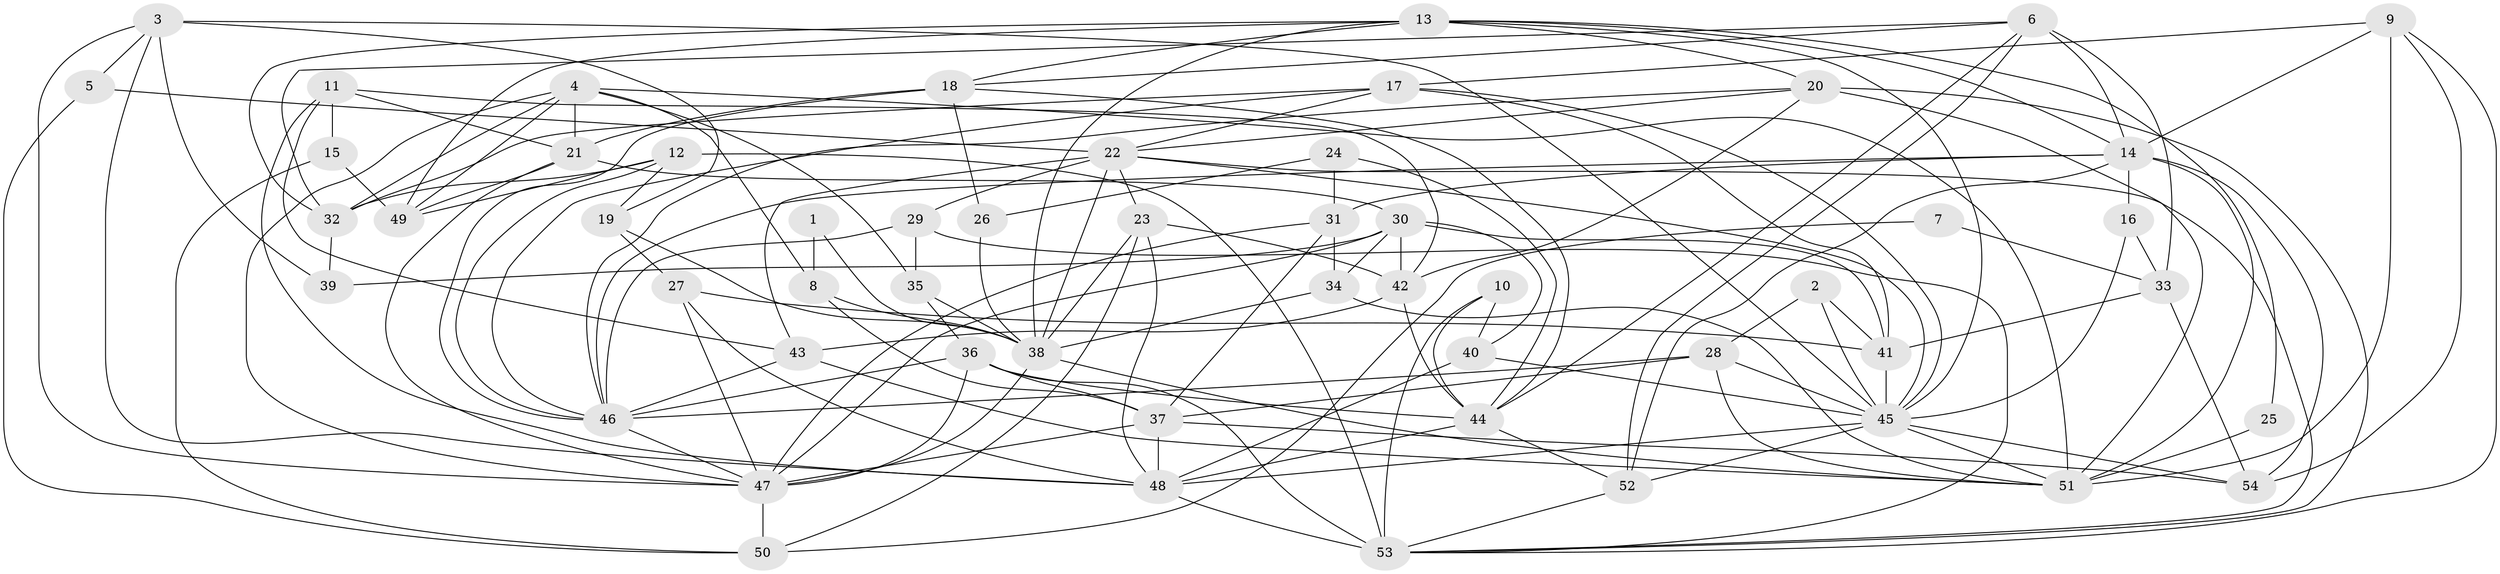 // original degree distribution, {3: 0.32407407407407407, 4: 0.21296296296296297, 5: 0.19444444444444445, 6: 0.07407407407407407, 2: 0.12962962962962962, 7: 0.027777777777777776, 8: 0.027777777777777776, 9: 0.009259259259259259}
// Generated by graph-tools (version 1.1) at 2025/26/03/09/25 03:26:16]
// undirected, 54 vertices, 153 edges
graph export_dot {
graph [start="1"]
  node [color=gray90,style=filled];
  1;
  2;
  3;
  4;
  5;
  6;
  7;
  8;
  9;
  10;
  11;
  12;
  13;
  14;
  15;
  16;
  17;
  18;
  19;
  20;
  21;
  22;
  23;
  24;
  25;
  26;
  27;
  28;
  29;
  30;
  31;
  32;
  33;
  34;
  35;
  36;
  37;
  38;
  39;
  40;
  41;
  42;
  43;
  44;
  45;
  46;
  47;
  48;
  49;
  50;
  51;
  52;
  53;
  54;
  1 -- 8 [weight=1.0];
  1 -- 38 [weight=1.0];
  2 -- 28 [weight=1.0];
  2 -- 41 [weight=1.0];
  2 -- 45 [weight=1.0];
  3 -- 5 [weight=1.0];
  3 -- 19 [weight=1.0];
  3 -- 39 [weight=1.0];
  3 -- 45 [weight=1.0];
  3 -- 47 [weight=1.0];
  3 -- 48 [weight=1.0];
  4 -- 8 [weight=1.0];
  4 -- 21 [weight=1.0];
  4 -- 32 [weight=1.0];
  4 -- 35 [weight=1.0];
  4 -- 47 [weight=1.0];
  4 -- 49 [weight=1.0];
  4 -- 51 [weight=1.0];
  5 -- 22 [weight=1.0];
  5 -- 50 [weight=1.0];
  6 -- 14 [weight=1.0];
  6 -- 18 [weight=1.0];
  6 -- 32 [weight=1.0];
  6 -- 33 [weight=1.0];
  6 -- 44 [weight=1.0];
  6 -- 52 [weight=1.0];
  7 -- 33 [weight=1.0];
  7 -- 50 [weight=1.0];
  8 -- 37 [weight=1.0];
  8 -- 38 [weight=1.0];
  9 -- 14 [weight=1.0];
  9 -- 17 [weight=1.0];
  9 -- 51 [weight=1.0];
  9 -- 53 [weight=1.0];
  9 -- 54 [weight=1.0];
  10 -- 40 [weight=1.0];
  10 -- 44 [weight=1.0];
  10 -- 53 [weight=1.0];
  11 -- 15 [weight=1.0];
  11 -- 21 [weight=1.0];
  11 -- 42 [weight=1.0];
  11 -- 43 [weight=1.0];
  11 -- 48 [weight=1.0];
  12 -- 19 [weight=1.0];
  12 -- 32 [weight=2.0];
  12 -- 46 [weight=1.0];
  12 -- 49 [weight=1.0];
  12 -- 53 [weight=2.0];
  13 -- 14 [weight=1.0];
  13 -- 18 [weight=1.0];
  13 -- 20 [weight=1.0];
  13 -- 25 [weight=1.0];
  13 -- 32 [weight=1.0];
  13 -- 38 [weight=1.0];
  13 -- 45 [weight=1.0];
  13 -- 49 [weight=1.0];
  14 -- 16 [weight=1.0];
  14 -- 31 [weight=1.0];
  14 -- 46 [weight=1.0];
  14 -- 51 [weight=1.0];
  14 -- 52 [weight=1.0];
  14 -- 54 [weight=2.0];
  15 -- 49 [weight=1.0];
  15 -- 50 [weight=1.0];
  16 -- 33 [weight=2.0];
  16 -- 45 [weight=1.0];
  17 -- 22 [weight=1.0];
  17 -- 32 [weight=1.0];
  17 -- 41 [weight=1.0];
  17 -- 45 [weight=1.0];
  17 -- 46 [weight=1.0];
  18 -- 21 [weight=1.0];
  18 -- 26 [weight=1.0];
  18 -- 44 [weight=1.0];
  18 -- 46 [weight=1.0];
  19 -- 27 [weight=1.0];
  19 -- 38 [weight=1.0];
  20 -- 22 [weight=1.0];
  20 -- 42 [weight=1.0];
  20 -- 46 [weight=1.0];
  20 -- 51 [weight=1.0];
  20 -- 53 [weight=1.0];
  21 -- 30 [weight=1.0];
  21 -- 47 [weight=1.0];
  21 -- 49 [weight=1.0];
  22 -- 23 [weight=1.0];
  22 -- 29 [weight=1.0];
  22 -- 38 [weight=1.0];
  22 -- 43 [weight=2.0];
  22 -- 45 [weight=1.0];
  22 -- 53 [weight=1.0];
  23 -- 38 [weight=1.0];
  23 -- 42 [weight=1.0];
  23 -- 48 [weight=1.0];
  23 -- 50 [weight=1.0];
  24 -- 26 [weight=1.0];
  24 -- 31 [weight=1.0];
  24 -- 44 [weight=1.0];
  25 -- 51 [weight=1.0];
  26 -- 38 [weight=1.0];
  27 -- 41 [weight=1.0];
  27 -- 47 [weight=1.0];
  27 -- 48 [weight=1.0];
  28 -- 37 [weight=1.0];
  28 -- 45 [weight=1.0];
  28 -- 46 [weight=1.0];
  28 -- 51 [weight=1.0];
  29 -- 35 [weight=1.0];
  29 -- 46 [weight=1.0];
  29 -- 53 [weight=1.0];
  30 -- 34 [weight=1.0];
  30 -- 39 [weight=1.0];
  30 -- 40 [weight=1.0];
  30 -- 41 [weight=1.0];
  30 -- 42 [weight=1.0];
  30 -- 47 [weight=1.0];
  31 -- 34 [weight=1.0];
  31 -- 37 [weight=1.0];
  31 -- 47 [weight=1.0];
  32 -- 39 [weight=2.0];
  33 -- 41 [weight=1.0];
  33 -- 54 [weight=1.0];
  34 -- 38 [weight=1.0];
  34 -- 51 [weight=1.0];
  35 -- 36 [weight=1.0];
  35 -- 38 [weight=1.0];
  36 -- 37 [weight=1.0];
  36 -- 44 [weight=1.0];
  36 -- 46 [weight=1.0];
  36 -- 47 [weight=1.0];
  36 -- 53 [weight=1.0];
  37 -- 47 [weight=1.0];
  37 -- 48 [weight=1.0];
  37 -- 54 [weight=1.0];
  38 -- 47 [weight=1.0];
  38 -- 51 [weight=1.0];
  40 -- 45 [weight=1.0];
  40 -- 48 [weight=1.0];
  41 -- 45 [weight=1.0];
  42 -- 43 [weight=1.0];
  42 -- 44 [weight=1.0];
  43 -- 46 [weight=1.0];
  43 -- 51 [weight=1.0];
  44 -- 48 [weight=1.0];
  44 -- 52 [weight=1.0];
  45 -- 48 [weight=1.0];
  45 -- 51 [weight=1.0];
  45 -- 52 [weight=1.0];
  45 -- 54 [weight=1.0];
  46 -- 47 [weight=1.0];
  47 -- 50 [weight=1.0];
  48 -- 53 [weight=2.0];
  52 -- 53 [weight=1.0];
}
